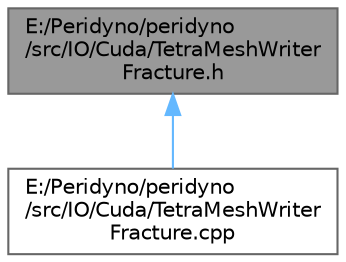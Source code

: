 digraph "E:/Peridyno/peridyno/src/IO/Cuda/TetraMeshWriterFracture.h"
{
 // LATEX_PDF_SIZE
  bgcolor="transparent";
  edge [fontname=Helvetica,fontsize=10,labelfontname=Helvetica,labelfontsize=10];
  node [fontname=Helvetica,fontsize=10,shape=box,height=0.2,width=0.4];
  Node1 [id="Node000001",label="E:/Peridyno/peridyno\l/src/IO/Cuda/TetraMeshWriter\lFracture.h",height=0.2,width=0.4,color="gray40", fillcolor="grey60", style="filled", fontcolor="black",tooltip=" "];
  Node1 -> Node2 [id="edge1_Node000001_Node000002",dir="back",color="steelblue1",style="solid",tooltip=" "];
  Node2 [id="Node000002",label="E:/Peridyno/peridyno\l/src/IO/Cuda/TetraMeshWriter\lFracture.cpp",height=0.2,width=0.4,color="grey40", fillcolor="white", style="filled",URL="$_tetra_mesh_writer_fracture_8cpp.html",tooltip=" "];
}
